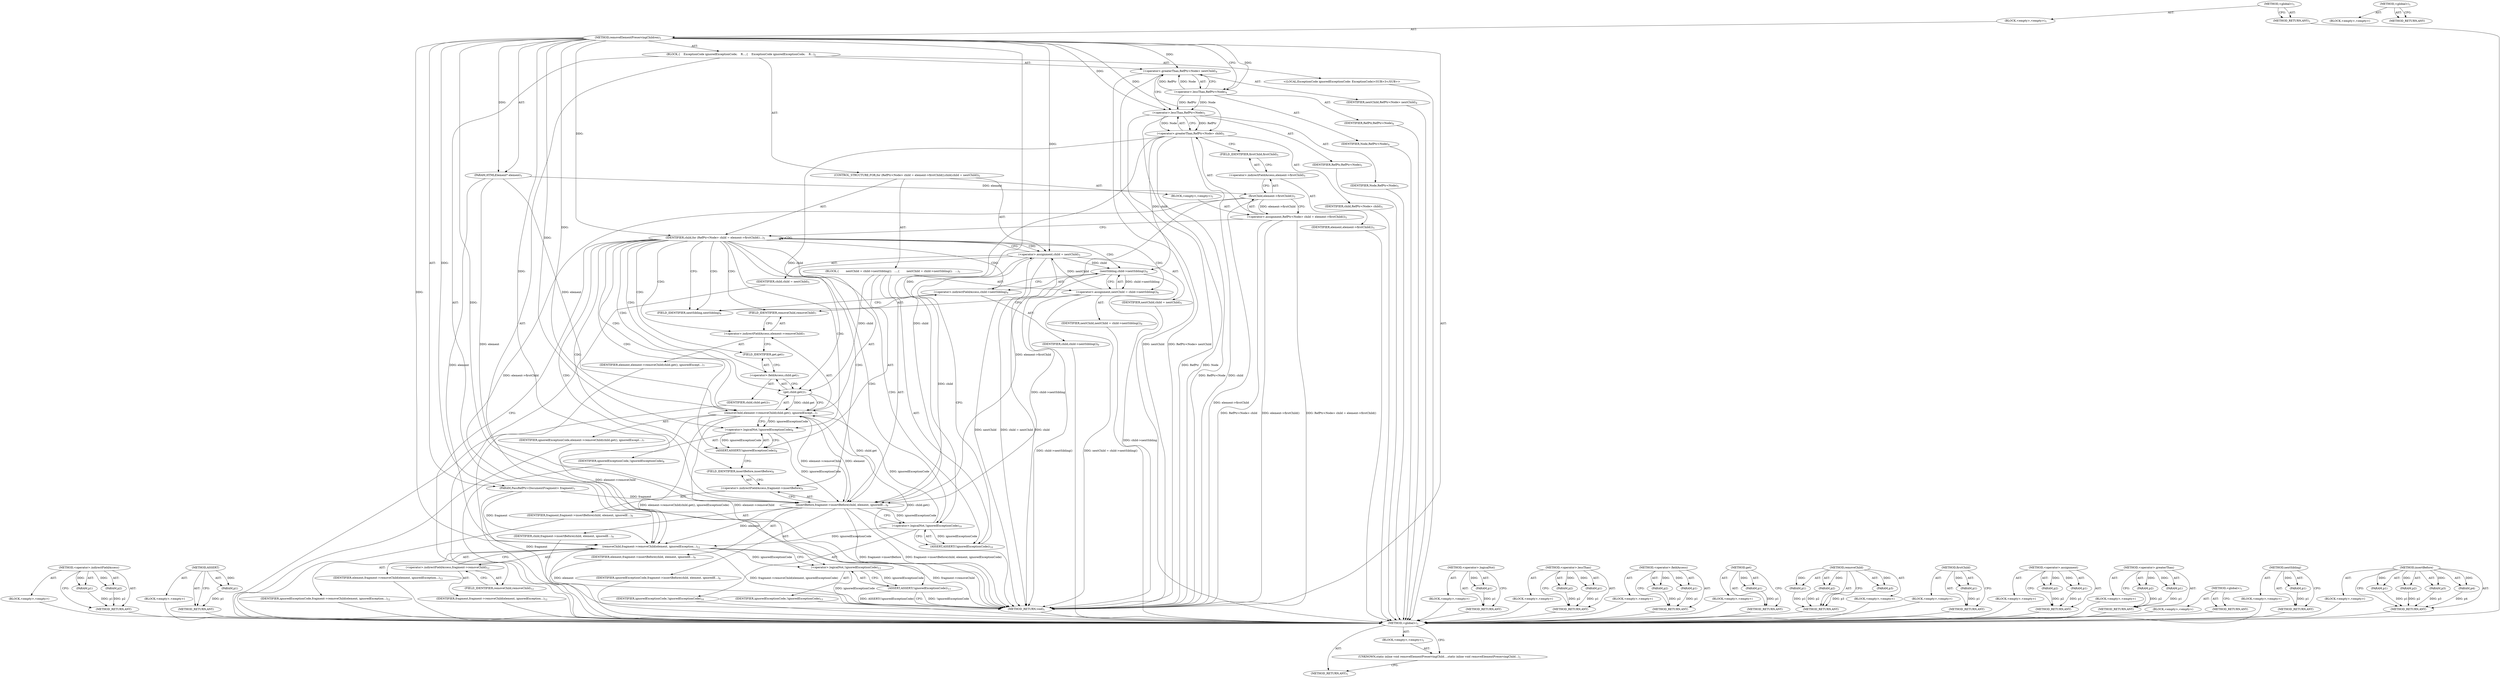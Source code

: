 digraph "&lt;global&gt;" {
vulnerable_112 [label=<(METHOD,&lt;operator&gt;.indirectFieldAccess)>];
vulnerable_113 [label=<(PARAM,p1)>];
vulnerable_114 [label=<(PARAM,p2)>];
vulnerable_115 [label=<(BLOCK,&lt;empty&gt;,&lt;empty&gt;)>];
vulnerable_116 [label=<(METHOD_RETURN,ANY)>];
vulnerable_136 [label=<(METHOD,ASSERT)>];
vulnerable_137 [label=<(PARAM,p1)>];
vulnerable_138 [label=<(BLOCK,&lt;empty&gt;,&lt;empty&gt;)>];
vulnerable_139 [label=<(METHOD_RETURN,ANY)>];
vulnerable_6 [label=<(METHOD,&lt;global&gt;)<SUB>1</SUB>>];
vulnerable_7 [label=<(BLOCK,&lt;empty&gt;,&lt;empty&gt;)<SUB>1</SUB>>];
vulnerable_8 [label=<(METHOD,removeElementPreservingChildren)<SUB>1</SUB>>];
vulnerable_9 [label=<(PARAM,PassRefPtr&lt;DocumentFragment&gt; fragment)<SUB>1</SUB>>];
vulnerable_10 [label=<(PARAM,HTMLElement* element)<SUB>1</SUB>>];
vulnerable_11 [label=<(BLOCK,{
    ExceptionCode ignoredExceptionCode;
    R...,{
    ExceptionCode ignoredExceptionCode;
    R...)<SUB>2</SUB>>];
vulnerable_12 [label="<(LOCAL,ExceptionCode ignoredExceptionCode: ExceptionCode)<SUB>3</SUB>>"];
vulnerable_13 [label=<(&lt;operator&gt;.greaterThan,RefPtr&lt;Node&gt; nextChild)<SUB>4</SUB>>];
vulnerable_14 [label=<(&lt;operator&gt;.lessThan,RefPtr&lt;Node)<SUB>4</SUB>>];
vulnerable_15 [label=<(IDENTIFIER,RefPtr,RefPtr&lt;Node)<SUB>4</SUB>>];
vulnerable_16 [label=<(IDENTIFIER,Node,RefPtr&lt;Node)<SUB>4</SUB>>];
vulnerable_17 [label=<(IDENTIFIER,nextChild,RefPtr&lt;Node&gt; nextChild)<SUB>4</SUB>>];
vulnerable_18 [label=<(CONTROL_STRUCTURE,FOR,for (RefPtr&lt;Node&gt; child = element-&gt;firstChild();child;child = nextChild))<SUB>5</SUB>>];
vulnerable_19 [label=<(BLOCK,&lt;empty&gt;,&lt;empty&gt;)<SUB>5</SUB>>];
vulnerable_20 [label=<(&lt;operator&gt;.assignment,RefPtr&lt;Node&gt; child = element-&gt;firstChild())<SUB>5</SUB>>];
vulnerable_21 [label=<(&lt;operator&gt;.greaterThan,RefPtr&lt;Node&gt; child)<SUB>5</SUB>>];
vulnerable_22 [label=<(&lt;operator&gt;.lessThan,RefPtr&lt;Node)<SUB>5</SUB>>];
vulnerable_23 [label=<(IDENTIFIER,RefPtr,RefPtr&lt;Node)<SUB>5</SUB>>];
vulnerable_24 [label=<(IDENTIFIER,Node,RefPtr&lt;Node)<SUB>5</SUB>>];
vulnerable_25 [label=<(IDENTIFIER,child,RefPtr&lt;Node&gt; child)<SUB>5</SUB>>];
vulnerable_26 [label=<(firstChild,element-&gt;firstChild())<SUB>5</SUB>>];
vulnerable_27 [label=<(&lt;operator&gt;.indirectFieldAccess,element-&gt;firstChild)<SUB>5</SUB>>];
vulnerable_28 [label=<(IDENTIFIER,element,element-&gt;firstChild())<SUB>5</SUB>>];
vulnerable_29 [label=<(FIELD_IDENTIFIER,firstChild,firstChild)<SUB>5</SUB>>];
vulnerable_30 [label=<(IDENTIFIER,child,for (RefPtr&lt;Node&gt; child = element-&gt;firstChild()...)<SUB>5</SUB>>];
vulnerable_31 [label=<(&lt;operator&gt;.assignment,child = nextChild)<SUB>5</SUB>>];
vulnerable_32 [label=<(IDENTIFIER,child,child = nextChild)<SUB>5</SUB>>];
vulnerable_33 [label=<(IDENTIFIER,nextChild,child = nextChild)<SUB>5</SUB>>];
vulnerable_34 [label=<(BLOCK,{
        nextChild = child-&gt;nextSibling();
   ...,{
        nextChild = child-&gt;nextSibling();
   ...)<SUB>5</SUB>>];
vulnerable_35 [label=<(&lt;operator&gt;.assignment,nextChild = child-&gt;nextSibling())<SUB>6</SUB>>];
vulnerable_36 [label=<(IDENTIFIER,nextChild,nextChild = child-&gt;nextSibling())<SUB>6</SUB>>];
vulnerable_37 [label=<(nextSibling,child-&gt;nextSibling())<SUB>6</SUB>>];
vulnerable_38 [label=<(&lt;operator&gt;.indirectFieldAccess,child-&gt;nextSibling)<SUB>6</SUB>>];
vulnerable_39 [label=<(IDENTIFIER,child,child-&gt;nextSibling())<SUB>6</SUB>>];
vulnerable_40 [label=<(FIELD_IDENTIFIER,nextSibling,nextSibling)<SUB>6</SUB>>];
vulnerable_41 [label=<(removeChild,element-&gt;removeChild(child.get(), ignoredExcept...)<SUB>7</SUB>>];
vulnerable_42 [label=<(&lt;operator&gt;.indirectFieldAccess,element-&gt;removeChild)<SUB>7</SUB>>];
vulnerable_43 [label=<(IDENTIFIER,element,element-&gt;removeChild(child.get(), ignoredExcept...)<SUB>7</SUB>>];
vulnerable_44 [label=<(FIELD_IDENTIFIER,removeChild,removeChild)<SUB>7</SUB>>];
vulnerable_45 [label=<(get,child.get())<SUB>7</SUB>>];
vulnerable_46 [label=<(&lt;operator&gt;.fieldAccess,child.get)<SUB>7</SUB>>];
vulnerable_47 [label=<(IDENTIFIER,child,child.get())<SUB>7</SUB>>];
vulnerable_48 [label=<(FIELD_IDENTIFIER,get,get)<SUB>7</SUB>>];
vulnerable_49 [label=<(IDENTIFIER,ignoredExceptionCode,element-&gt;removeChild(child.get(), ignoredExcept...)<SUB>7</SUB>>];
vulnerable_50 [label=<(ASSERT,ASSERT(!ignoredExceptionCode))<SUB>8</SUB>>];
vulnerable_51 [label=<(&lt;operator&gt;.logicalNot,!ignoredExceptionCode)<SUB>8</SUB>>];
vulnerable_52 [label=<(IDENTIFIER,ignoredExceptionCode,!ignoredExceptionCode)<SUB>8</SUB>>];
vulnerable_53 [label=<(insertBefore,fragment-&gt;insertBefore(child, element, ignoredE...)<SUB>9</SUB>>];
vulnerable_54 [label=<(&lt;operator&gt;.indirectFieldAccess,fragment-&gt;insertBefore)<SUB>9</SUB>>];
vulnerable_55 [label=<(IDENTIFIER,fragment,fragment-&gt;insertBefore(child, element, ignoredE...)<SUB>9</SUB>>];
vulnerable_56 [label=<(FIELD_IDENTIFIER,insertBefore,insertBefore)<SUB>9</SUB>>];
vulnerable_57 [label=<(IDENTIFIER,child,fragment-&gt;insertBefore(child, element, ignoredE...)<SUB>9</SUB>>];
vulnerable_58 [label=<(IDENTIFIER,element,fragment-&gt;insertBefore(child, element, ignoredE...)<SUB>9</SUB>>];
vulnerable_59 [label=<(IDENTIFIER,ignoredExceptionCode,fragment-&gt;insertBefore(child, element, ignoredE...)<SUB>9</SUB>>];
vulnerable_60 [label=<(ASSERT,ASSERT(!ignoredExceptionCode))<SUB>10</SUB>>];
vulnerable_61 [label=<(&lt;operator&gt;.logicalNot,!ignoredExceptionCode)<SUB>10</SUB>>];
vulnerable_62 [label=<(IDENTIFIER,ignoredExceptionCode,!ignoredExceptionCode)<SUB>10</SUB>>];
vulnerable_63 [label=<(removeChild,fragment-&gt;removeChild(element, ignoredException...)<SUB>12</SUB>>];
vulnerable_64 [label=<(&lt;operator&gt;.indirectFieldAccess,fragment-&gt;removeChild)<SUB>12</SUB>>];
vulnerable_65 [label=<(IDENTIFIER,fragment,fragment-&gt;removeChild(element, ignoredException...)<SUB>12</SUB>>];
vulnerable_66 [label=<(FIELD_IDENTIFIER,removeChild,removeChild)<SUB>12</SUB>>];
vulnerable_67 [label=<(IDENTIFIER,element,fragment-&gt;removeChild(element, ignoredException...)<SUB>12</SUB>>];
vulnerable_68 [label=<(IDENTIFIER,ignoredExceptionCode,fragment-&gt;removeChild(element, ignoredException...)<SUB>12</SUB>>];
vulnerable_69 [label=<(ASSERT,ASSERT(!ignoredExceptionCode))<SUB>13</SUB>>];
vulnerable_70 [label=<(&lt;operator&gt;.logicalNot,!ignoredExceptionCode)<SUB>13</SUB>>];
vulnerable_71 [label=<(IDENTIFIER,ignoredExceptionCode,!ignoredExceptionCode)<SUB>13</SUB>>];
vulnerable_72 [label=<(METHOD_RETURN,void)<SUB>1</SUB>>];
vulnerable_74 [label=<(METHOD_RETURN,ANY)<SUB>1</SUB>>];
vulnerable_140 [label=<(METHOD,&lt;operator&gt;.logicalNot)>];
vulnerable_141 [label=<(PARAM,p1)>];
vulnerable_142 [label=<(BLOCK,&lt;empty&gt;,&lt;empty&gt;)>];
vulnerable_143 [label=<(METHOD_RETURN,ANY)>];
vulnerable_98 [label=<(METHOD,&lt;operator&gt;.lessThan)>];
vulnerable_99 [label=<(PARAM,p1)>];
vulnerable_100 [label=<(PARAM,p2)>];
vulnerable_101 [label=<(BLOCK,&lt;empty&gt;,&lt;empty&gt;)>];
vulnerable_102 [label=<(METHOD_RETURN,ANY)>];
vulnerable_131 [label=<(METHOD,&lt;operator&gt;.fieldAccess)>];
vulnerable_132 [label=<(PARAM,p1)>];
vulnerable_133 [label=<(PARAM,p2)>];
vulnerable_134 [label=<(BLOCK,&lt;empty&gt;,&lt;empty&gt;)>];
vulnerable_135 [label=<(METHOD_RETURN,ANY)>];
vulnerable_127 [label=<(METHOD,get)>];
vulnerable_128 [label=<(PARAM,p1)>];
vulnerable_129 [label=<(BLOCK,&lt;empty&gt;,&lt;empty&gt;)>];
vulnerable_130 [label=<(METHOD_RETURN,ANY)>];
vulnerable_121 [label=<(METHOD,removeChild)>];
vulnerable_122 [label=<(PARAM,p1)>];
vulnerable_123 [label=<(PARAM,p2)>];
vulnerable_124 [label=<(PARAM,p3)>];
vulnerable_125 [label=<(BLOCK,&lt;empty&gt;,&lt;empty&gt;)>];
vulnerable_126 [label=<(METHOD_RETURN,ANY)>];
vulnerable_108 [label=<(METHOD,firstChild)>];
vulnerable_109 [label=<(PARAM,p1)>];
vulnerable_110 [label=<(BLOCK,&lt;empty&gt;,&lt;empty&gt;)>];
vulnerable_111 [label=<(METHOD_RETURN,ANY)>];
vulnerable_103 [label=<(METHOD,&lt;operator&gt;.assignment)>];
vulnerable_104 [label=<(PARAM,p1)>];
vulnerable_105 [label=<(PARAM,p2)>];
vulnerable_106 [label=<(BLOCK,&lt;empty&gt;,&lt;empty&gt;)>];
vulnerable_107 [label=<(METHOD_RETURN,ANY)>];
vulnerable_93 [label=<(METHOD,&lt;operator&gt;.greaterThan)>];
vulnerable_94 [label=<(PARAM,p1)>];
vulnerable_95 [label=<(PARAM,p2)>];
vulnerable_96 [label=<(BLOCK,&lt;empty&gt;,&lt;empty&gt;)>];
vulnerable_97 [label=<(METHOD_RETURN,ANY)>];
vulnerable_87 [label=<(METHOD,&lt;global&gt;)<SUB>1</SUB>>];
vulnerable_88 [label=<(BLOCK,&lt;empty&gt;,&lt;empty&gt;)>];
vulnerable_89 [label=<(METHOD_RETURN,ANY)>];
vulnerable_117 [label=<(METHOD,nextSibling)>];
vulnerable_118 [label=<(PARAM,p1)>];
vulnerable_119 [label=<(BLOCK,&lt;empty&gt;,&lt;empty&gt;)>];
vulnerable_120 [label=<(METHOD_RETURN,ANY)>];
vulnerable_144 [label=<(METHOD,insertBefore)>];
vulnerable_145 [label=<(PARAM,p1)>];
vulnerable_146 [label=<(PARAM,p2)>];
vulnerable_147 [label=<(PARAM,p3)>];
vulnerable_148 [label=<(PARAM,p4)>];
vulnerable_149 [label=<(BLOCK,&lt;empty&gt;,&lt;empty&gt;)>];
vulnerable_150 [label=<(METHOD_RETURN,ANY)>];
fixed_6 [label=<(METHOD,&lt;global&gt;)<SUB>1</SUB>>];
fixed_7 [label=<(BLOCK,&lt;empty&gt;,&lt;empty&gt;)<SUB>1</SUB>>];
fixed_8 [label=<(UNKNOWN,static inline void removeElementPreservingChild...,static inline void removeElementPreservingChild...)<SUB>1</SUB>>];
fixed_9 [label=<(METHOD_RETURN,ANY)<SUB>1</SUB>>];
fixed_14 [label=<(METHOD,&lt;global&gt;)<SUB>1</SUB>>];
fixed_15 [label=<(BLOCK,&lt;empty&gt;,&lt;empty&gt;)>];
fixed_16 [label=<(METHOD_RETURN,ANY)>];
vulnerable_112 -> vulnerable_113  [key=0, label="AST: "];
vulnerable_112 -> vulnerable_113  [key=1, label="DDG: "];
vulnerable_112 -> vulnerable_115  [key=0, label="AST: "];
vulnerable_112 -> vulnerable_114  [key=0, label="AST: "];
vulnerable_112 -> vulnerable_114  [key=1, label="DDG: "];
vulnerable_112 -> vulnerable_116  [key=0, label="AST: "];
vulnerable_112 -> vulnerable_116  [key=1, label="CFG: "];
vulnerable_113 -> vulnerable_116  [key=0, label="DDG: p1"];
vulnerable_114 -> vulnerable_116  [key=0, label="DDG: p2"];
vulnerable_115 -> fixed_6  [key=0];
vulnerable_116 -> fixed_6  [key=0];
vulnerable_136 -> vulnerable_137  [key=0, label="AST: "];
vulnerable_136 -> vulnerable_137  [key=1, label="DDG: "];
vulnerable_136 -> vulnerable_138  [key=0, label="AST: "];
vulnerable_136 -> vulnerable_139  [key=0, label="AST: "];
vulnerable_136 -> vulnerable_139  [key=1, label="CFG: "];
vulnerable_137 -> vulnerable_139  [key=0, label="DDG: p1"];
vulnerable_138 -> fixed_6  [key=0];
vulnerable_139 -> fixed_6  [key=0];
vulnerable_6 -> vulnerable_7  [key=0, label="AST: "];
vulnerable_6 -> vulnerable_74  [key=0, label="AST: "];
vulnerable_6 -> vulnerable_74  [key=1, label="CFG: "];
vulnerable_7 -> vulnerable_8  [key=0, label="AST: "];
vulnerable_8 -> vulnerable_9  [key=0, label="AST: "];
vulnerable_8 -> vulnerable_9  [key=1, label="DDG: "];
vulnerable_8 -> vulnerable_10  [key=0, label="AST: "];
vulnerable_8 -> vulnerable_10  [key=1, label="DDG: "];
vulnerable_8 -> vulnerable_11  [key=0, label="AST: "];
vulnerable_8 -> vulnerable_72  [key=0, label="AST: "];
vulnerable_8 -> vulnerable_14  [key=0, label="CFG: "];
vulnerable_8 -> vulnerable_14  [key=1, label="DDG: "];
vulnerable_8 -> vulnerable_13  [key=0, label="DDG: "];
vulnerable_8 -> vulnerable_30  [key=0, label="DDG: "];
vulnerable_8 -> vulnerable_31  [key=0, label="DDG: "];
vulnerable_8 -> vulnerable_63  [key=0, label="DDG: "];
vulnerable_8 -> vulnerable_70  [key=0, label="DDG: "];
vulnerable_8 -> vulnerable_41  [key=0, label="DDG: "];
vulnerable_8 -> vulnerable_53  [key=0, label="DDG: "];
vulnerable_8 -> vulnerable_21  [key=0, label="DDG: "];
vulnerable_8 -> vulnerable_51  [key=0, label="DDG: "];
vulnerable_8 -> vulnerable_61  [key=0, label="DDG: "];
vulnerable_8 -> vulnerable_22  [key=0, label="DDG: "];
vulnerable_9 -> vulnerable_72  [key=0, label="DDG: fragment"];
vulnerable_9 -> vulnerable_63  [key=0, label="DDG: fragment"];
vulnerable_9 -> vulnerable_53  [key=0, label="DDG: fragment"];
vulnerable_10 -> vulnerable_63  [key=0, label="DDG: element"];
vulnerable_10 -> vulnerable_41  [key=0, label="DDG: element"];
vulnerable_10 -> vulnerable_53  [key=0, label="DDG: element"];
vulnerable_10 -> vulnerable_26  [key=0, label="DDG: element"];
vulnerable_11 -> vulnerable_12  [key=0, label="AST: "];
vulnerable_11 -> vulnerable_13  [key=0, label="AST: "];
vulnerable_11 -> vulnerable_18  [key=0, label="AST: "];
vulnerable_11 -> vulnerable_63  [key=0, label="AST: "];
vulnerable_11 -> vulnerable_69  [key=0, label="AST: "];
vulnerable_12 -> fixed_6  [key=0];
vulnerable_13 -> vulnerable_14  [key=0, label="AST: "];
vulnerable_13 -> vulnerable_17  [key=0, label="AST: "];
vulnerable_13 -> vulnerable_22  [key=0, label="CFG: "];
vulnerable_13 -> vulnerable_72  [key=0, label="DDG: nextChild"];
vulnerable_13 -> vulnerable_72  [key=1, label="DDG: RefPtr&lt;Node&gt; nextChild"];
vulnerable_14 -> vulnerable_15  [key=0, label="AST: "];
vulnerable_14 -> vulnerable_16  [key=0, label="AST: "];
vulnerable_14 -> vulnerable_13  [key=0, label="CFG: "];
vulnerable_14 -> vulnerable_13  [key=1, label="DDG: RefPtr"];
vulnerable_14 -> vulnerable_13  [key=2, label="DDG: Node"];
vulnerable_14 -> vulnerable_22  [key=0, label="DDG: RefPtr"];
vulnerable_14 -> vulnerable_22  [key=1, label="DDG: Node"];
vulnerable_15 -> fixed_6  [key=0];
vulnerable_16 -> fixed_6  [key=0];
vulnerable_17 -> fixed_6  [key=0];
vulnerable_18 -> vulnerable_19  [key=0, label="AST: "];
vulnerable_18 -> vulnerable_30  [key=0, label="AST: "];
vulnerable_18 -> vulnerable_31  [key=0, label="AST: "];
vulnerable_18 -> vulnerable_34  [key=0, label="AST: "];
vulnerable_19 -> vulnerable_20  [key=0, label="AST: "];
vulnerable_20 -> vulnerable_21  [key=0, label="AST: "];
vulnerable_20 -> vulnerable_26  [key=0, label="AST: "];
vulnerable_20 -> vulnerable_30  [key=0, label="CFG: "];
vulnerable_20 -> vulnerable_72  [key=0, label="DDG: RefPtr&lt;Node&gt; child"];
vulnerable_20 -> vulnerable_72  [key=1, label="DDG: element-&gt;firstChild()"];
vulnerable_20 -> vulnerable_72  [key=2, label="DDG: RefPtr&lt;Node&gt; child = element-&gt;firstChild()"];
vulnerable_21 -> vulnerable_22  [key=0, label="AST: "];
vulnerable_21 -> vulnerable_25  [key=0, label="AST: "];
vulnerable_21 -> vulnerable_29  [key=0, label="CFG: "];
vulnerable_21 -> vulnerable_72  [key=0, label="DDG: RefPtr&lt;Node"];
vulnerable_21 -> vulnerable_72  [key=1, label="DDG: child"];
vulnerable_21 -> vulnerable_53  [key=0, label="DDG: child"];
vulnerable_21 -> vulnerable_37  [key=0, label="DDG: child"];
vulnerable_21 -> vulnerable_45  [key=0, label="DDG: child"];
vulnerable_22 -> vulnerable_23  [key=0, label="AST: "];
vulnerable_22 -> vulnerable_24  [key=0, label="AST: "];
vulnerable_22 -> vulnerable_21  [key=0, label="CFG: "];
vulnerable_22 -> vulnerable_21  [key=1, label="DDG: RefPtr"];
vulnerable_22 -> vulnerable_21  [key=2, label="DDG: Node"];
vulnerable_22 -> vulnerable_72  [key=0, label="DDG: RefPtr"];
vulnerable_22 -> vulnerable_72  [key=1, label="DDG: Node"];
vulnerable_23 -> fixed_6  [key=0];
vulnerable_24 -> fixed_6  [key=0];
vulnerable_25 -> fixed_6  [key=0];
vulnerable_26 -> vulnerable_27  [key=0, label="AST: "];
vulnerable_26 -> vulnerable_20  [key=0, label="CFG: "];
vulnerable_26 -> vulnerable_20  [key=1, label="DDG: element-&gt;firstChild"];
vulnerable_26 -> vulnerable_72  [key=0, label="DDG: element-&gt;firstChild"];
vulnerable_26 -> vulnerable_63  [key=0, label="DDG: element-&gt;firstChild"];
vulnerable_26 -> vulnerable_53  [key=0, label="DDG: element-&gt;firstChild"];
vulnerable_27 -> vulnerable_28  [key=0, label="AST: "];
vulnerable_27 -> vulnerable_29  [key=0, label="AST: "];
vulnerable_27 -> vulnerable_26  [key=0, label="CFG: "];
vulnerable_28 -> fixed_6  [key=0];
vulnerable_29 -> vulnerable_27  [key=0, label="CFG: "];
vulnerable_30 -> vulnerable_40  [key=0, label="CFG: "];
vulnerable_30 -> vulnerable_40  [key=1, label="CDG: "];
vulnerable_30 -> vulnerable_66  [key=0, label="CFG: "];
vulnerable_30 -> vulnerable_30  [key=0, label="CDG: "];
vulnerable_30 -> vulnerable_48  [key=0, label="CDG: "];
vulnerable_30 -> vulnerable_60  [key=0, label="CDG: "];
vulnerable_30 -> vulnerable_61  [key=0, label="CDG: "];
vulnerable_30 -> vulnerable_42  [key=0, label="CDG: "];
vulnerable_30 -> vulnerable_51  [key=0, label="CDG: "];
vulnerable_30 -> vulnerable_37  [key=0, label="CDG: "];
vulnerable_30 -> vulnerable_46  [key=0, label="CDG: "];
vulnerable_30 -> vulnerable_53  [key=0, label="CDG: "];
vulnerable_30 -> vulnerable_38  [key=0, label="CDG: "];
vulnerable_30 -> vulnerable_56  [key=0, label="CDG: "];
vulnerable_30 -> vulnerable_41  [key=0, label="CDG: "];
vulnerable_30 -> vulnerable_45  [key=0, label="CDG: "];
vulnerable_30 -> vulnerable_50  [key=0, label="CDG: "];
vulnerable_30 -> vulnerable_44  [key=0, label="CDG: "];
vulnerable_30 -> vulnerable_35  [key=0, label="CDG: "];
vulnerable_30 -> vulnerable_54  [key=0, label="CDG: "];
vulnerable_30 -> vulnerable_31  [key=0, label="CDG: "];
vulnerable_31 -> vulnerable_32  [key=0, label="AST: "];
vulnerable_31 -> vulnerable_33  [key=0, label="AST: "];
vulnerable_31 -> vulnerable_30  [key=0, label="CFG: "];
vulnerable_31 -> vulnerable_72  [key=0, label="DDG: child"];
vulnerable_31 -> vulnerable_72  [key=1, label="DDG: nextChild"];
vulnerable_31 -> vulnerable_72  [key=2, label="DDG: child = nextChild"];
vulnerable_31 -> vulnerable_53  [key=0, label="DDG: child"];
vulnerable_31 -> vulnerable_37  [key=0, label="DDG: child"];
vulnerable_31 -> vulnerable_45  [key=0, label="DDG: child"];
vulnerable_32 -> fixed_6  [key=0];
vulnerable_33 -> fixed_6  [key=0];
vulnerable_34 -> vulnerable_35  [key=0, label="AST: "];
vulnerable_34 -> vulnerable_41  [key=0, label="AST: "];
vulnerable_34 -> vulnerable_50  [key=0, label="AST: "];
vulnerable_34 -> vulnerable_53  [key=0, label="AST: "];
vulnerable_34 -> vulnerable_60  [key=0, label="AST: "];
vulnerable_35 -> vulnerable_36  [key=0, label="AST: "];
vulnerable_35 -> vulnerable_37  [key=0, label="AST: "];
vulnerable_35 -> vulnerable_44  [key=0, label="CFG: "];
vulnerable_35 -> vulnerable_72  [key=0, label="DDG: child-&gt;nextSibling()"];
vulnerable_35 -> vulnerable_72  [key=1, label="DDG: nextChild = child-&gt;nextSibling()"];
vulnerable_35 -> vulnerable_31  [key=0, label="DDG: nextChild"];
vulnerable_36 -> fixed_6  [key=0];
vulnerable_37 -> vulnerable_38  [key=0, label="AST: "];
vulnerable_37 -> vulnerable_35  [key=0, label="CFG: "];
vulnerable_37 -> vulnerable_35  [key=1, label="DDG: child-&gt;nextSibling"];
vulnerable_37 -> vulnerable_72  [key=0, label="DDG: child-&gt;nextSibling"];
vulnerable_37 -> vulnerable_53  [key=0, label="DDG: child-&gt;nextSibling"];
vulnerable_38 -> vulnerable_39  [key=0, label="AST: "];
vulnerable_38 -> vulnerable_40  [key=0, label="AST: "];
vulnerable_38 -> vulnerable_37  [key=0, label="CFG: "];
vulnerable_39 -> fixed_6  [key=0];
vulnerable_40 -> vulnerable_38  [key=0, label="CFG: "];
vulnerable_41 -> vulnerable_42  [key=0, label="AST: "];
vulnerable_41 -> vulnerable_45  [key=0, label="AST: "];
vulnerable_41 -> vulnerable_49  [key=0, label="AST: "];
vulnerable_41 -> vulnerable_51  [key=0, label="CFG: "];
vulnerable_41 -> vulnerable_51  [key=1, label="DDG: ignoredExceptionCode"];
vulnerable_41 -> vulnerable_72  [key=0, label="DDG: element-&gt;removeChild"];
vulnerable_41 -> vulnerable_72  [key=1, label="DDG: child.get()"];
vulnerable_41 -> vulnerable_72  [key=2, label="DDG: element-&gt;removeChild(child.get(), ignoredExceptionCode)"];
vulnerable_41 -> vulnerable_63  [key=0, label="DDG: element-&gt;removeChild"];
vulnerable_41 -> vulnerable_53  [key=0, label="DDG: element-&gt;removeChild"];
vulnerable_42 -> vulnerable_43  [key=0, label="AST: "];
vulnerable_42 -> vulnerable_44  [key=0, label="AST: "];
vulnerable_42 -> vulnerable_48  [key=0, label="CFG: "];
vulnerable_43 -> fixed_6  [key=0];
vulnerable_44 -> vulnerable_42  [key=0, label="CFG: "];
vulnerable_45 -> vulnerable_46  [key=0, label="AST: "];
vulnerable_45 -> vulnerable_41  [key=0, label="CFG: "];
vulnerable_45 -> vulnerable_41  [key=1, label="DDG: child.get"];
vulnerable_45 -> vulnerable_53  [key=0, label="DDG: child.get"];
vulnerable_46 -> vulnerable_47  [key=0, label="AST: "];
vulnerable_46 -> vulnerable_48  [key=0, label="AST: "];
vulnerable_46 -> vulnerable_45  [key=0, label="CFG: "];
vulnerable_47 -> fixed_6  [key=0];
vulnerable_48 -> vulnerable_46  [key=0, label="CFG: "];
vulnerable_49 -> fixed_6  [key=0];
vulnerable_50 -> vulnerable_51  [key=0, label="AST: "];
vulnerable_50 -> vulnerable_56  [key=0, label="CFG: "];
vulnerable_51 -> vulnerable_52  [key=0, label="AST: "];
vulnerable_51 -> vulnerable_50  [key=0, label="CFG: "];
vulnerable_51 -> vulnerable_50  [key=1, label="DDG: ignoredExceptionCode"];
vulnerable_51 -> vulnerable_53  [key=0, label="DDG: ignoredExceptionCode"];
vulnerable_52 -> fixed_6  [key=0];
vulnerable_53 -> vulnerable_54  [key=0, label="AST: "];
vulnerable_53 -> vulnerable_57  [key=0, label="AST: "];
vulnerable_53 -> vulnerable_58  [key=0, label="AST: "];
vulnerable_53 -> vulnerable_59  [key=0, label="AST: "];
vulnerable_53 -> vulnerable_61  [key=0, label="CFG: "];
vulnerable_53 -> vulnerable_61  [key=1, label="DDG: ignoredExceptionCode"];
vulnerable_53 -> vulnerable_72  [key=0, label="DDG: fragment-&gt;insertBefore"];
vulnerable_53 -> vulnerable_72  [key=1, label="DDG: fragment-&gt;insertBefore(child, element, ignoredExceptionCode)"];
vulnerable_53 -> vulnerable_63  [key=0, label="DDG: element"];
vulnerable_53 -> vulnerable_41  [key=0, label="DDG: element"];
vulnerable_54 -> vulnerable_55  [key=0, label="AST: "];
vulnerable_54 -> vulnerable_56  [key=0, label="AST: "];
vulnerable_54 -> vulnerable_53  [key=0, label="CFG: "];
vulnerable_55 -> fixed_6  [key=0];
vulnerable_56 -> vulnerable_54  [key=0, label="CFG: "];
vulnerable_57 -> fixed_6  [key=0];
vulnerable_58 -> fixed_6  [key=0];
vulnerable_59 -> fixed_6  [key=0];
vulnerable_60 -> vulnerable_61  [key=0, label="AST: "];
vulnerable_60 -> vulnerable_31  [key=0, label="CFG: "];
vulnerable_61 -> vulnerable_62  [key=0, label="AST: "];
vulnerable_61 -> vulnerable_60  [key=0, label="CFG: "];
vulnerable_61 -> vulnerable_60  [key=1, label="DDG: ignoredExceptionCode"];
vulnerable_61 -> vulnerable_63  [key=0, label="DDG: ignoredExceptionCode"];
vulnerable_61 -> vulnerable_41  [key=0, label="DDG: ignoredExceptionCode"];
vulnerable_62 -> fixed_6  [key=0];
vulnerable_63 -> vulnerable_64  [key=0, label="AST: "];
vulnerable_63 -> vulnerable_67  [key=0, label="AST: "];
vulnerable_63 -> vulnerable_68  [key=0, label="AST: "];
vulnerable_63 -> vulnerable_70  [key=0, label="CFG: "];
vulnerable_63 -> vulnerable_70  [key=1, label="DDG: ignoredExceptionCode"];
vulnerable_63 -> vulnerable_72  [key=0, label="DDG: fragment-&gt;removeChild"];
vulnerable_63 -> vulnerable_72  [key=1, label="DDG: element"];
vulnerable_63 -> vulnerable_72  [key=2, label="DDG: fragment-&gt;removeChild(element, ignoredExceptionCode)"];
vulnerable_64 -> vulnerable_65  [key=0, label="AST: "];
vulnerable_64 -> vulnerable_66  [key=0, label="AST: "];
vulnerable_64 -> vulnerable_63  [key=0, label="CFG: "];
vulnerable_65 -> fixed_6  [key=0];
vulnerable_66 -> vulnerable_64  [key=0, label="CFG: "];
vulnerable_67 -> fixed_6  [key=0];
vulnerable_68 -> fixed_6  [key=0];
vulnerable_69 -> vulnerable_70  [key=0, label="AST: "];
vulnerable_69 -> vulnerable_72  [key=0, label="CFG: "];
vulnerable_69 -> vulnerable_72  [key=1, label="DDG: !ignoredExceptionCode"];
vulnerable_69 -> vulnerable_72  [key=2, label="DDG: ASSERT(!ignoredExceptionCode)"];
vulnerable_70 -> vulnerable_71  [key=0, label="AST: "];
vulnerable_70 -> vulnerable_69  [key=0, label="CFG: "];
vulnerable_70 -> vulnerable_69  [key=1, label="DDG: ignoredExceptionCode"];
vulnerable_70 -> vulnerable_72  [key=0, label="DDG: ignoredExceptionCode"];
vulnerable_71 -> fixed_6  [key=0];
vulnerable_72 -> fixed_6  [key=0];
vulnerable_74 -> fixed_6  [key=0];
vulnerable_140 -> vulnerable_141  [key=0, label="AST: "];
vulnerable_140 -> vulnerable_141  [key=1, label="DDG: "];
vulnerable_140 -> vulnerable_142  [key=0, label="AST: "];
vulnerable_140 -> vulnerable_143  [key=0, label="AST: "];
vulnerable_140 -> vulnerable_143  [key=1, label="CFG: "];
vulnerable_141 -> vulnerable_143  [key=0, label="DDG: p1"];
vulnerable_142 -> fixed_6  [key=0];
vulnerable_143 -> fixed_6  [key=0];
vulnerable_98 -> vulnerable_99  [key=0, label="AST: "];
vulnerable_98 -> vulnerable_99  [key=1, label="DDG: "];
vulnerable_98 -> vulnerable_101  [key=0, label="AST: "];
vulnerable_98 -> vulnerable_100  [key=0, label="AST: "];
vulnerable_98 -> vulnerable_100  [key=1, label="DDG: "];
vulnerable_98 -> vulnerable_102  [key=0, label="AST: "];
vulnerable_98 -> vulnerable_102  [key=1, label="CFG: "];
vulnerable_99 -> vulnerable_102  [key=0, label="DDG: p1"];
vulnerable_100 -> vulnerable_102  [key=0, label="DDG: p2"];
vulnerable_101 -> fixed_6  [key=0];
vulnerable_102 -> fixed_6  [key=0];
vulnerable_131 -> vulnerable_132  [key=0, label="AST: "];
vulnerable_131 -> vulnerable_132  [key=1, label="DDG: "];
vulnerable_131 -> vulnerable_134  [key=0, label="AST: "];
vulnerable_131 -> vulnerable_133  [key=0, label="AST: "];
vulnerable_131 -> vulnerable_133  [key=1, label="DDG: "];
vulnerable_131 -> vulnerable_135  [key=0, label="AST: "];
vulnerable_131 -> vulnerable_135  [key=1, label="CFG: "];
vulnerable_132 -> vulnerable_135  [key=0, label="DDG: p1"];
vulnerable_133 -> vulnerable_135  [key=0, label="DDG: p2"];
vulnerable_134 -> fixed_6  [key=0];
vulnerable_135 -> fixed_6  [key=0];
vulnerable_127 -> vulnerable_128  [key=0, label="AST: "];
vulnerable_127 -> vulnerable_128  [key=1, label="DDG: "];
vulnerable_127 -> vulnerable_129  [key=0, label="AST: "];
vulnerable_127 -> vulnerable_130  [key=0, label="AST: "];
vulnerable_127 -> vulnerable_130  [key=1, label="CFG: "];
vulnerable_128 -> vulnerable_130  [key=0, label="DDG: p1"];
vulnerable_129 -> fixed_6  [key=0];
vulnerable_130 -> fixed_6  [key=0];
vulnerable_121 -> vulnerable_122  [key=0, label="AST: "];
vulnerable_121 -> vulnerable_122  [key=1, label="DDG: "];
vulnerable_121 -> vulnerable_125  [key=0, label="AST: "];
vulnerable_121 -> vulnerable_123  [key=0, label="AST: "];
vulnerable_121 -> vulnerable_123  [key=1, label="DDG: "];
vulnerable_121 -> vulnerable_126  [key=0, label="AST: "];
vulnerable_121 -> vulnerable_126  [key=1, label="CFG: "];
vulnerable_121 -> vulnerable_124  [key=0, label="AST: "];
vulnerable_121 -> vulnerable_124  [key=1, label="DDG: "];
vulnerable_122 -> vulnerable_126  [key=0, label="DDG: p1"];
vulnerable_123 -> vulnerable_126  [key=0, label="DDG: p2"];
vulnerable_124 -> vulnerable_126  [key=0, label="DDG: p3"];
vulnerable_125 -> fixed_6  [key=0];
vulnerable_126 -> fixed_6  [key=0];
vulnerable_108 -> vulnerable_109  [key=0, label="AST: "];
vulnerable_108 -> vulnerable_109  [key=1, label="DDG: "];
vulnerable_108 -> vulnerable_110  [key=0, label="AST: "];
vulnerable_108 -> vulnerable_111  [key=0, label="AST: "];
vulnerable_108 -> vulnerable_111  [key=1, label="CFG: "];
vulnerable_109 -> vulnerable_111  [key=0, label="DDG: p1"];
vulnerable_110 -> fixed_6  [key=0];
vulnerable_111 -> fixed_6  [key=0];
vulnerable_103 -> vulnerable_104  [key=0, label="AST: "];
vulnerable_103 -> vulnerable_104  [key=1, label="DDG: "];
vulnerable_103 -> vulnerable_106  [key=0, label="AST: "];
vulnerable_103 -> vulnerable_105  [key=0, label="AST: "];
vulnerable_103 -> vulnerable_105  [key=1, label="DDG: "];
vulnerable_103 -> vulnerable_107  [key=0, label="AST: "];
vulnerable_103 -> vulnerable_107  [key=1, label="CFG: "];
vulnerable_104 -> vulnerable_107  [key=0, label="DDG: p1"];
vulnerable_105 -> vulnerable_107  [key=0, label="DDG: p2"];
vulnerable_106 -> fixed_6  [key=0];
vulnerable_107 -> fixed_6  [key=0];
vulnerable_93 -> vulnerable_94  [key=0, label="AST: "];
vulnerable_93 -> vulnerable_94  [key=1, label="DDG: "];
vulnerable_93 -> vulnerable_96  [key=0, label="AST: "];
vulnerable_93 -> vulnerable_95  [key=0, label="AST: "];
vulnerable_93 -> vulnerable_95  [key=1, label="DDG: "];
vulnerable_93 -> vulnerable_97  [key=0, label="AST: "];
vulnerable_93 -> vulnerable_97  [key=1, label="CFG: "];
vulnerable_94 -> vulnerable_97  [key=0, label="DDG: p1"];
vulnerable_95 -> vulnerable_97  [key=0, label="DDG: p2"];
vulnerable_96 -> fixed_6  [key=0];
vulnerable_97 -> fixed_6  [key=0];
vulnerable_87 -> vulnerable_88  [key=0, label="AST: "];
vulnerable_87 -> vulnerable_89  [key=0, label="AST: "];
vulnerable_87 -> vulnerable_89  [key=1, label="CFG: "];
vulnerable_88 -> fixed_6  [key=0];
vulnerable_89 -> fixed_6  [key=0];
vulnerable_117 -> vulnerable_118  [key=0, label="AST: "];
vulnerable_117 -> vulnerable_118  [key=1, label="DDG: "];
vulnerable_117 -> vulnerable_119  [key=0, label="AST: "];
vulnerable_117 -> vulnerable_120  [key=0, label="AST: "];
vulnerable_117 -> vulnerable_120  [key=1, label="CFG: "];
vulnerable_118 -> vulnerable_120  [key=0, label="DDG: p1"];
vulnerable_119 -> fixed_6  [key=0];
vulnerable_120 -> fixed_6  [key=0];
vulnerable_144 -> vulnerable_145  [key=0, label="AST: "];
vulnerable_144 -> vulnerable_145  [key=1, label="DDG: "];
vulnerable_144 -> vulnerable_149  [key=0, label="AST: "];
vulnerable_144 -> vulnerable_146  [key=0, label="AST: "];
vulnerable_144 -> vulnerable_146  [key=1, label="DDG: "];
vulnerable_144 -> vulnerable_150  [key=0, label="AST: "];
vulnerable_144 -> vulnerable_150  [key=1, label="CFG: "];
vulnerable_144 -> vulnerable_147  [key=0, label="AST: "];
vulnerable_144 -> vulnerable_147  [key=1, label="DDG: "];
vulnerable_144 -> vulnerable_148  [key=0, label="AST: "];
vulnerable_144 -> vulnerable_148  [key=1, label="DDG: "];
vulnerable_145 -> vulnerable_150  [key=0, label="DDG: p1"];
vulnerable_146 -> vulnerable_150  [key=0, label="DDG: p2"];
vulnerable_147 -> vulnerable_150  [key=0, label="DDG: p3"];
vulnerable_148 -> vulnerable_150  [key=0, label="DDG: p4"];
vulnerable_149 -> fixed_6  [key=0];
vulnerable_150 -> fixed_6  [key=0];
fixed_6 -> fixed_7  [key=0, label="AST: "];
fixed_6 -> fixed_9  [key=0, label="AST: "];
fixed_6 -> fixed_8  [key=0, label="CFG: "];
fixed_7 -> fixed_8  [key=0, label="AST: "];
fixed_8 -> fixed_9  [key=0, label="CFG: "];
fixed_14 -> fixed_15  [key=0, label="AST: "];
fixed_14 -> fixed_16  [key=0, label="AST: "];
fixed_14 -> fixed_16  [key=1, label="CFG: "];
}
